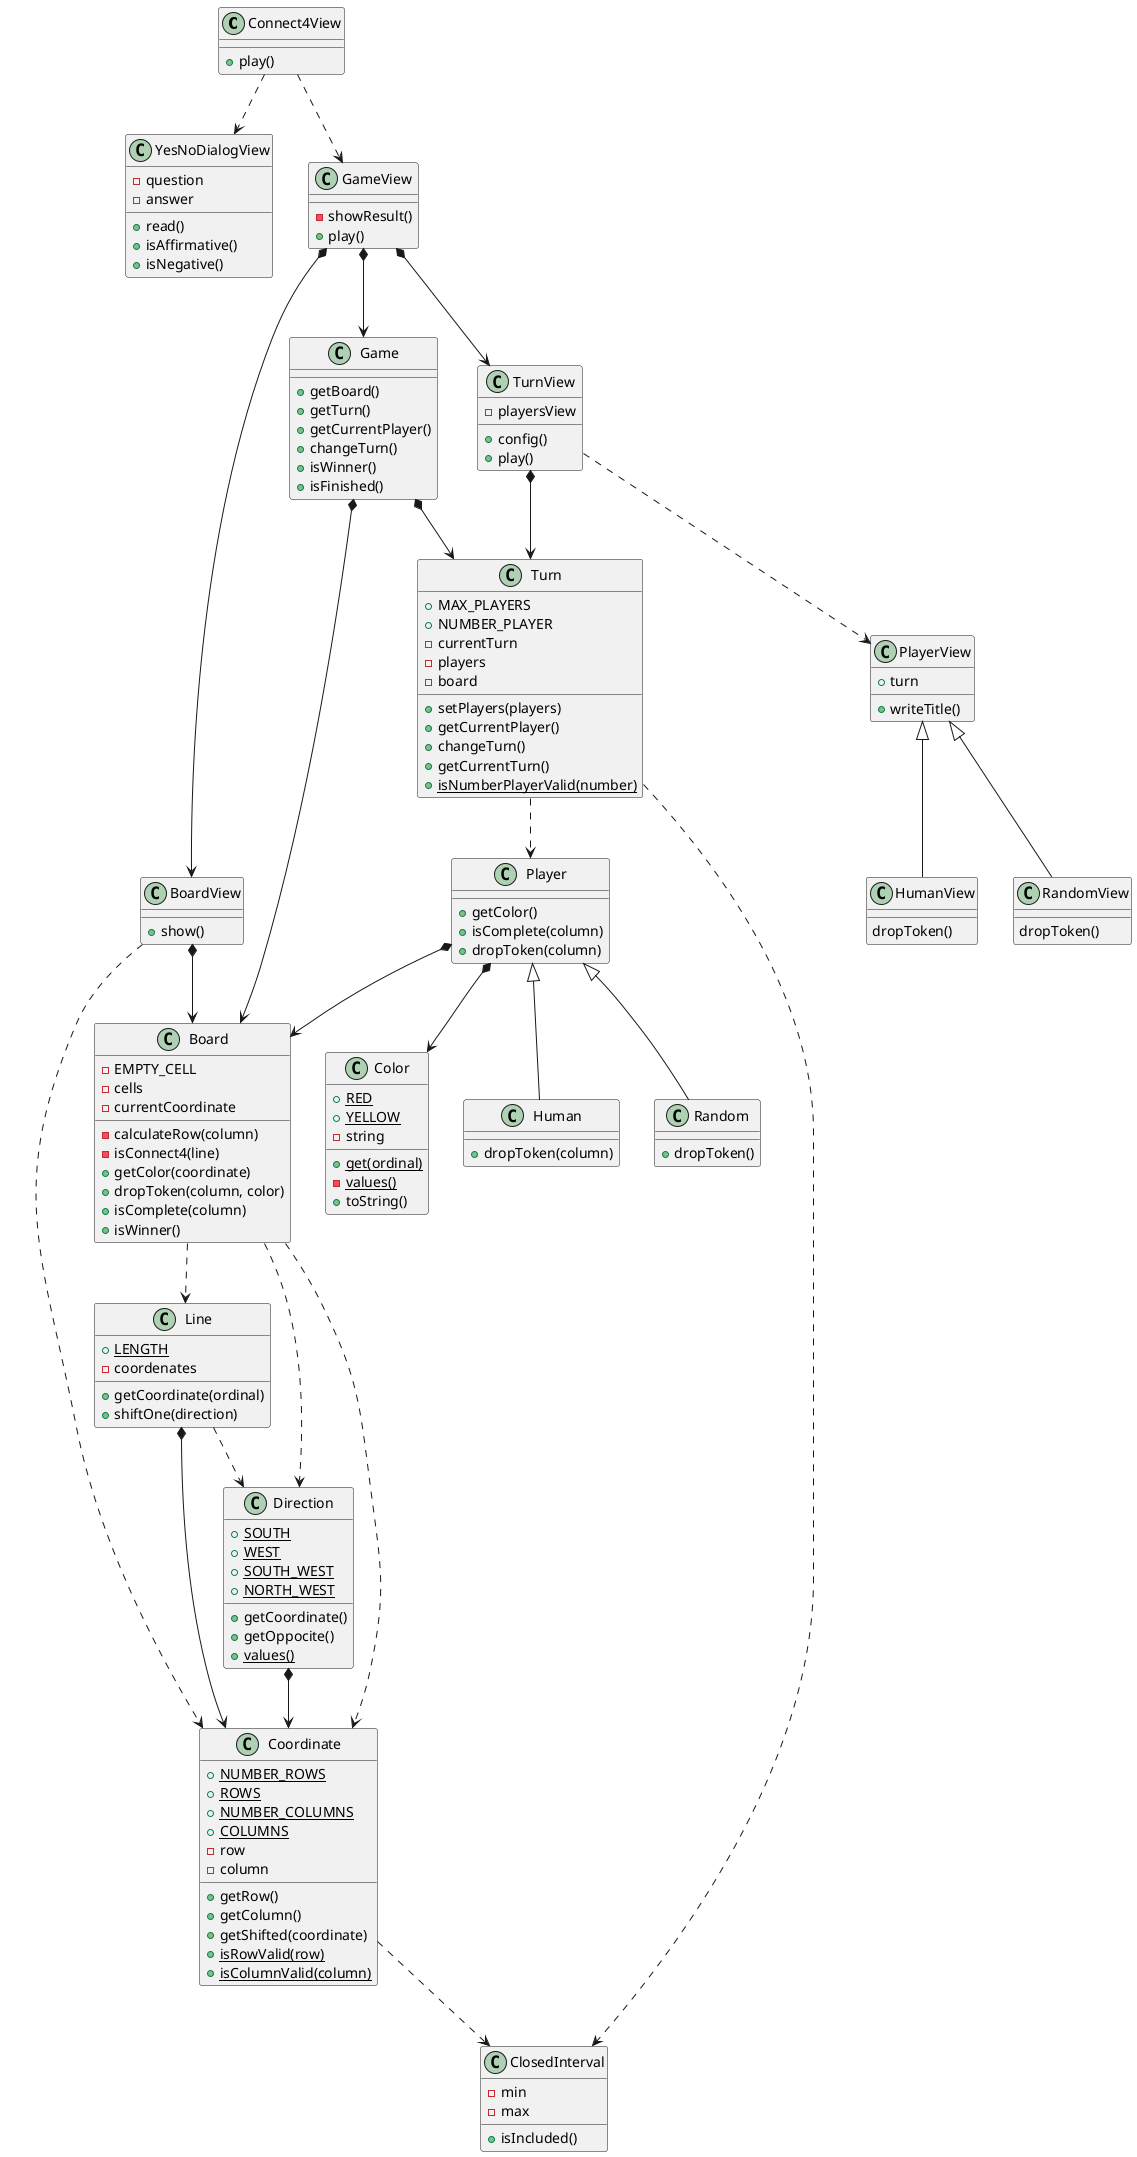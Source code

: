 @startuml
Connect4View ..> YesNoDialogView
Connect4View ..> GameView
Connect4View : + play()

YesNoDialogView : - question
YesNoDialogView : - answer
YesNoDialogView : + read()
YesNoDialogView : + isAffirmative()
YesNoDialogView : + isNegative()

GameView : - showResult()
GameView : + play()
GameView *--> Game
GameView *--> TurnView
GameView *--> BoardView

TurnView : - playersView
TurnView *--> Turn
TurnView ..> PlayerView
TurnView : + config()
TurnView : + play()

PlayerView : + turn
PlayerView : + writeTitle()
PlayerView <|-- RandomView
PlayerView <|-- HumanView

RandomView : dropToken()

HumanView : dropToken()

BoardView : + show()
BoardView *--> Board
BoardView ..> Coordinate

Game *--> Board
Game *--> Turn
Game : + getBoard()
Game : + getTurn()
Game : + getCurrentPlayer()
Game : + changeTurn()
Game : + isWinner()
Game : + isFinished()

Turn : + MAX_PLAYERS
Turn : + NUMBER_PLAYER
Turn : - currentTurn
Turn : - players
Turn : - board
Turn : + setPlayers(players)
Turn : + getCurrentPlayer()
Turn : + changeTurn()
Turn : + getCurrentTurn()
Turn : + {static} isNumberPlayerValid(number)
Turn ..> Player
Turn ..>  ClosedInterval

Player *--> Color
Player *--> Board
Player : + getColor()
Player : + isComplete(column)
Player : + dropToken(column)
Player <|-- Human
Player <|-- Random

Human : + dropToken(column)

Random : + dropToken()

Color : + {static} RED
Color : + {static} YELLOW
Color : - string
Color : + {static} get(ordinal)
Color : - {static} values()
Color : + toString()

Board : - EMPTY_CELL
Board : - cells
Board : - currentCoordinate
Board ..> Line
Board ..> Direction
Board ..> Coordinate
Board : - calculateRow(column)
Board : - isConnect4(line)
Board : + getColor(coordinate)
Board : + dropToken(column, color)
Board : + isComplete(column)
Board : + isWinner()

Line : + {static} LENGTH
Line *--> Coordinate
Line ..> Direction
Line : - coordenates
Line : + getCoordinate(ordinal)
Line : + shiftOne(direction)

Direction : + {static} SOUTH
Direction : + {static} WEST
Direction : + {static} SOUTH_WEST
Direction : + {static} NORTH_WEST
Direction *--> Coordinate
Direction : + getCoordinate() 
Direction : + getOppocite()
Direction : + {static} values()

Coordinate : + {static} NUMBER_ROWS
Coordinate : + {static} ROWS
Coordinate : + {static} NUMBER_COLUMNS
Coordinate : + {static} COLUMNS
Coordinate : - row
Coordinate : - column
Coordinate : + getRow()
Coordinate : + getColumn()
Coordinate : + getShifted(coordinate)
Coordinate : + {static} isRowValid(row)
Coordinate : + {static} isColumnValid(column)
Coordinate ..>  ClosedInterval

ClosedInterval : - min
ClosedInterval : - max
ClosedInterval : + isIncluded()

@enduml